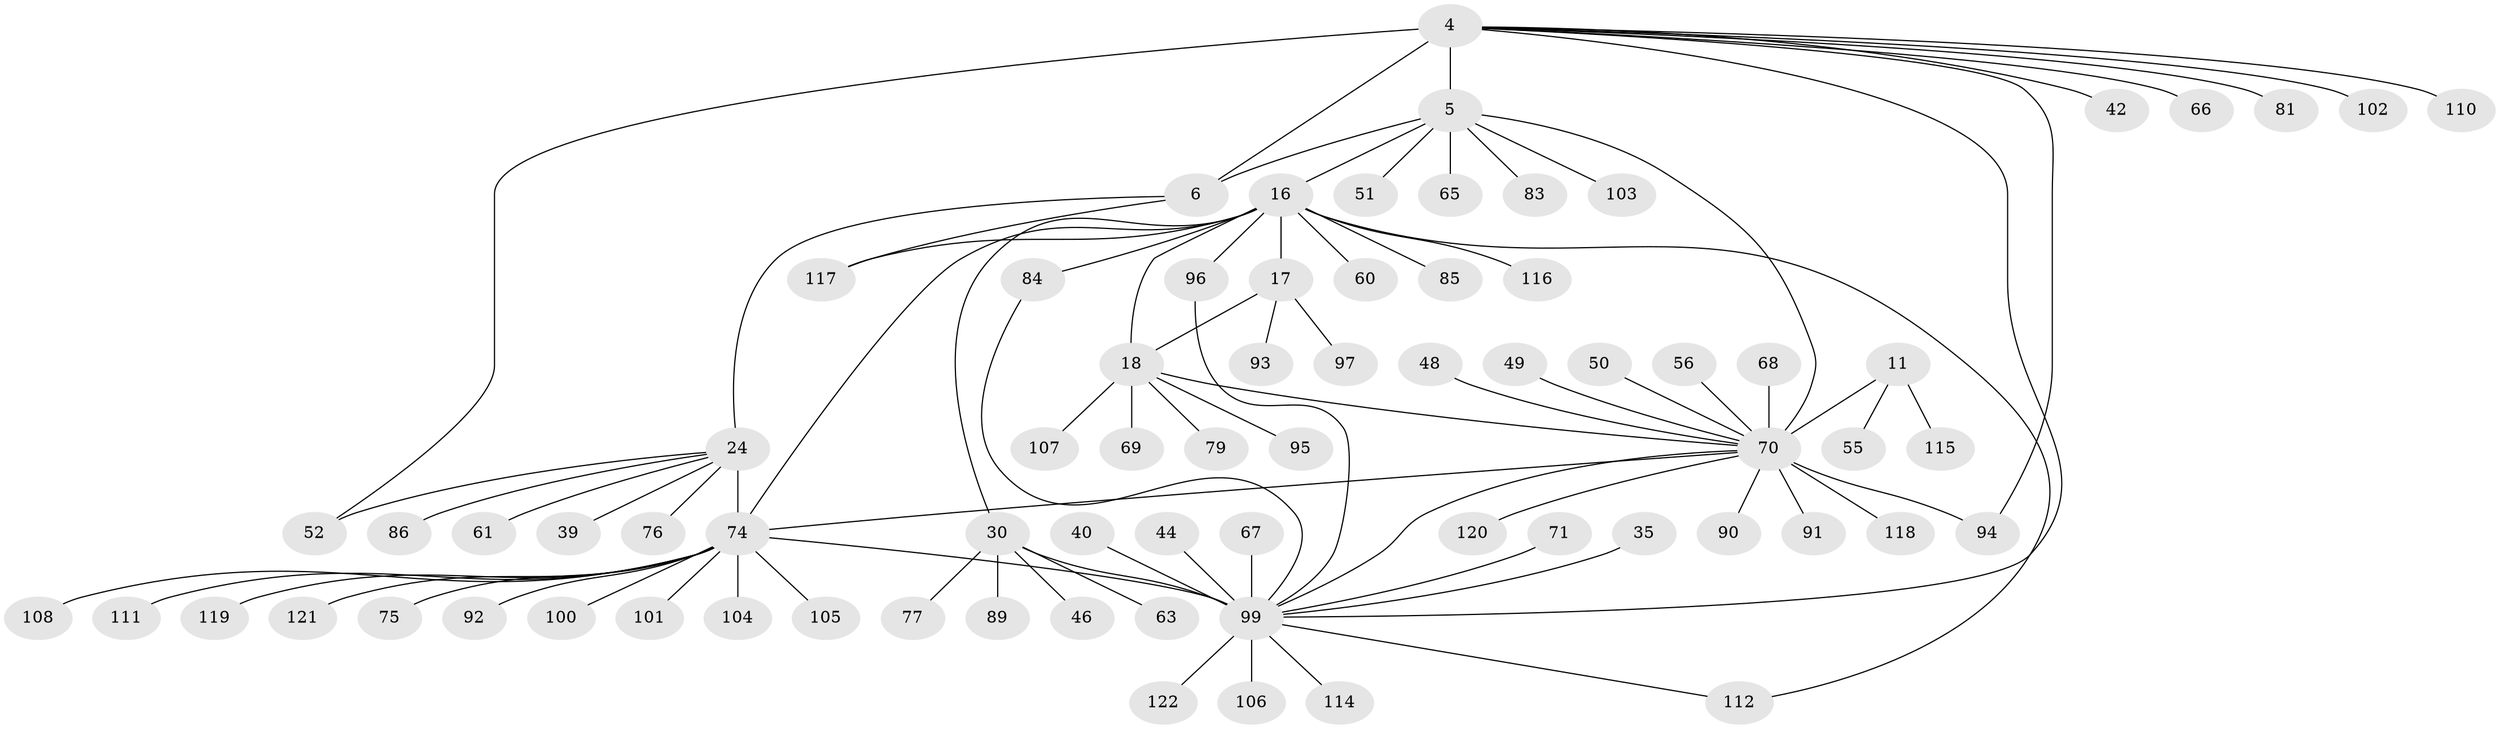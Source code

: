 // original degree distribution, {9: 0.05737704918032787, 8: 0.05737704918032787, 6: 0.04918032786885246, 7: 0.02459016393442623, 12: 0.00819672131147541, 10: 0.02459016393442623, 11: 0.02459016393442623, 1: 0.5573770491803278, 2: 0.1721311475409836, 4: 0.01639344262295082, 3: 0.00819672131147541}
// Generated by graph-tools (version 1.1) at 2025/59/03/04/25 21:59:06]
// undirected, 73 vertices, 86 edges
graph export_dot {
graph [start="1"]
  node [color=gray90,style=filled];
  4 [super="+1"];
  5 [super="+2"];
  6 [super="+3"];
  11 [super="+7"];
  16 [super="+15"];
  17 [super="+13"];
  18 [super="+14"];
  24 [super="+19"];
  30 [super="+28"];
  35;
  39;
  40;
  42;
  44;
  46 [super="+37"];
  48;
  49;
  50;
  51;
  52;
  55;
  56 [super="+53"];
  60;
  61;
  63;
  65;
  66;
  67;
  68;
  69;
  70 [super="+12+10+31+33"];
  71;
  74 [super="+23+32+34+36+58+59+73"];
  75;
  76;
  77;
  79;
  81 [super="+38"];
  83;
  84;
  85 [super="+82"];
  86;
  89;
  90;
  91;
  92 [super="+57"];
  93;
  94;
  95;
  96;
  97 [super="+62"];
  99 [super="+29+27"];
  100 [super="+47"];
  101;
  102;
  103;
  104;
  105;
  106 [super="+72"];
  107 [super="+98"];
  108 [super="+88"];
  110;
  111;
  112 [super="+109"];
  114;
  115;
  116;
  117;
  118 [super="+113"];
  119;
  120;
  121 [super="+64"];
  122;
  4 -- 5 [weight=4];
  4 -- 6 [weight=4];
  4 -- 42;
  4 -- 52;
  4 -- 110;
  4 -- 66;
  4 -- 102;
  4 -- 94;
  4 -- 81;
  4 -- 99;
  5 -- 6 [weight=4];
  5 -- 16;
  5 -- 51;
  5 -- 65;
  5 -- 103;
  5 -- 83;
  5 -- 70 [weight=2];
  6 -- 117;
  6 -- 24;
  11 -- 115;
  11 -- 55;
  11 -- 70 [weight=8];
  16 -- 17 [weight=4];
  16 -- 18 [weight=4];
  16 -- 60;
  16 -- 96;
  16 -- 116;
  16 -- 117;
  16 -- 74 [weight=2];
  16 -- 84;
  16 -- 112;
  16 -- 30;
  16 -- 85;
  17 -- 18 [weight=4];
  17 -- 93;
  17 -- 97;
  18 -- 69;
  18 -- 79;
  18 -- 95;
  18 -- 107;
  18 -- 70;
  24 -- 39;
  24 -- 61;
  24 -- 76;
  24 -- 52;
  24 -- 86;
  24 -- 74 [weight=8];
  30 -- 77;
  30 -- 89;
  30 -- 63;
  30 -- 46;
  30 -- 99 [weight=8];
  35 -- 99;
  40 -- 99;
  44 -- 99;
  48 -- 70;
  49 -- 70;
  50 -- 70;
  56 -- 70;
  67 -- 99;
  68 -- 70;
  70 -- 120;
  70 -- 90;
  70 -- 118;
  70 -- 91;
  70 -- 94;
  70 -- 74;
  70 -- 99;
  71 -- 99;
  74 -- 75;
  74 -- 92;
  74 -- 100;
  74 -- 101;
  74 -- 104;
  74 -- 105;
  74 -- 108;
  74 -- 111;
  74 -- 119;
  74 -- 121;
  74 -- 99 [weight=2];
  84 -- 99;
  96 -- 99;
  99 -- 106;
  99 -- 112;
  99 -- 114;
  99 -- 122;
}
